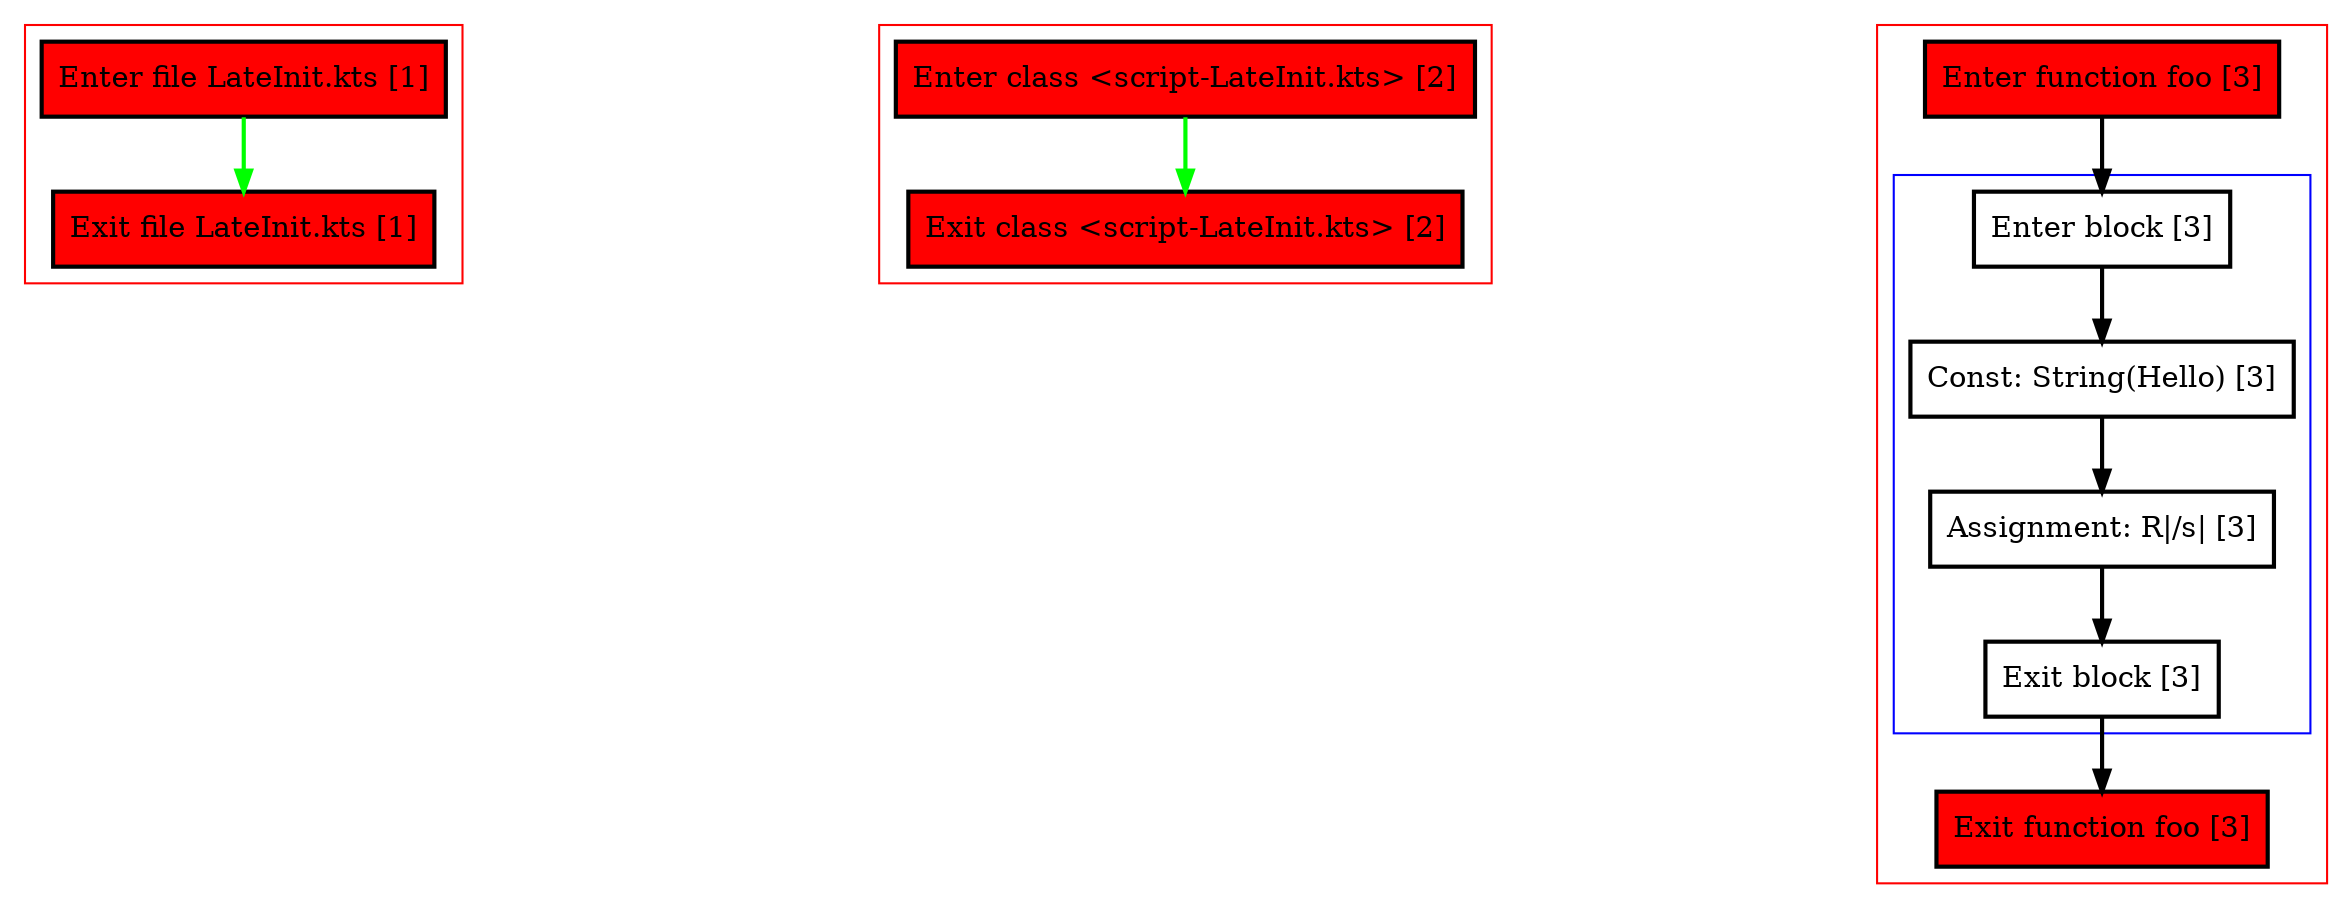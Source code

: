 digraph LateInit_kts {
    graph [nodesep=3]
    node [shape=box penwidth=2]
    edge [penwidth=2]

    subgraph cluster_0 {
        color=red
        0 [label="Enter file LateInit.kts [1]" style="filled" fillcolor=red];
        1 [label="Exit file LateInit.kts [1]" style="filled" fillcolor=red];
    }
    0 -> {1} [color=green];

    subgraph cluster_1 {
        color=red
        2 [label="Enter class <script-LateInit.kts> [2]" style="filled" fillcolor=red];
        3 [label="Exit class <script-LateInit.kts> [2]" style="filled" fillcolor=red];
    }
    2 -> {3} [color=green];

    subgraph cluster_2 {
        color=red
        4 [label="Enter function foo [3]" style="filled" fillcolor=red];
        subgraph cluster_3 {
            color=blue
            5 [label="Enter block [3]"];
            6 [label="Const: String(Hello) [3]"];
            7 [label="Assignment: R|/s| [3]"];
            8 [label="Exit block [3]"];
        }
        9 [label="Exit function foo [3]" style="filled" fillcolor=red];
    }
    4 -> {5};
    5 -> {6};
    6 -> {7};
    7 -> {8};
    8 -> {9};

}
